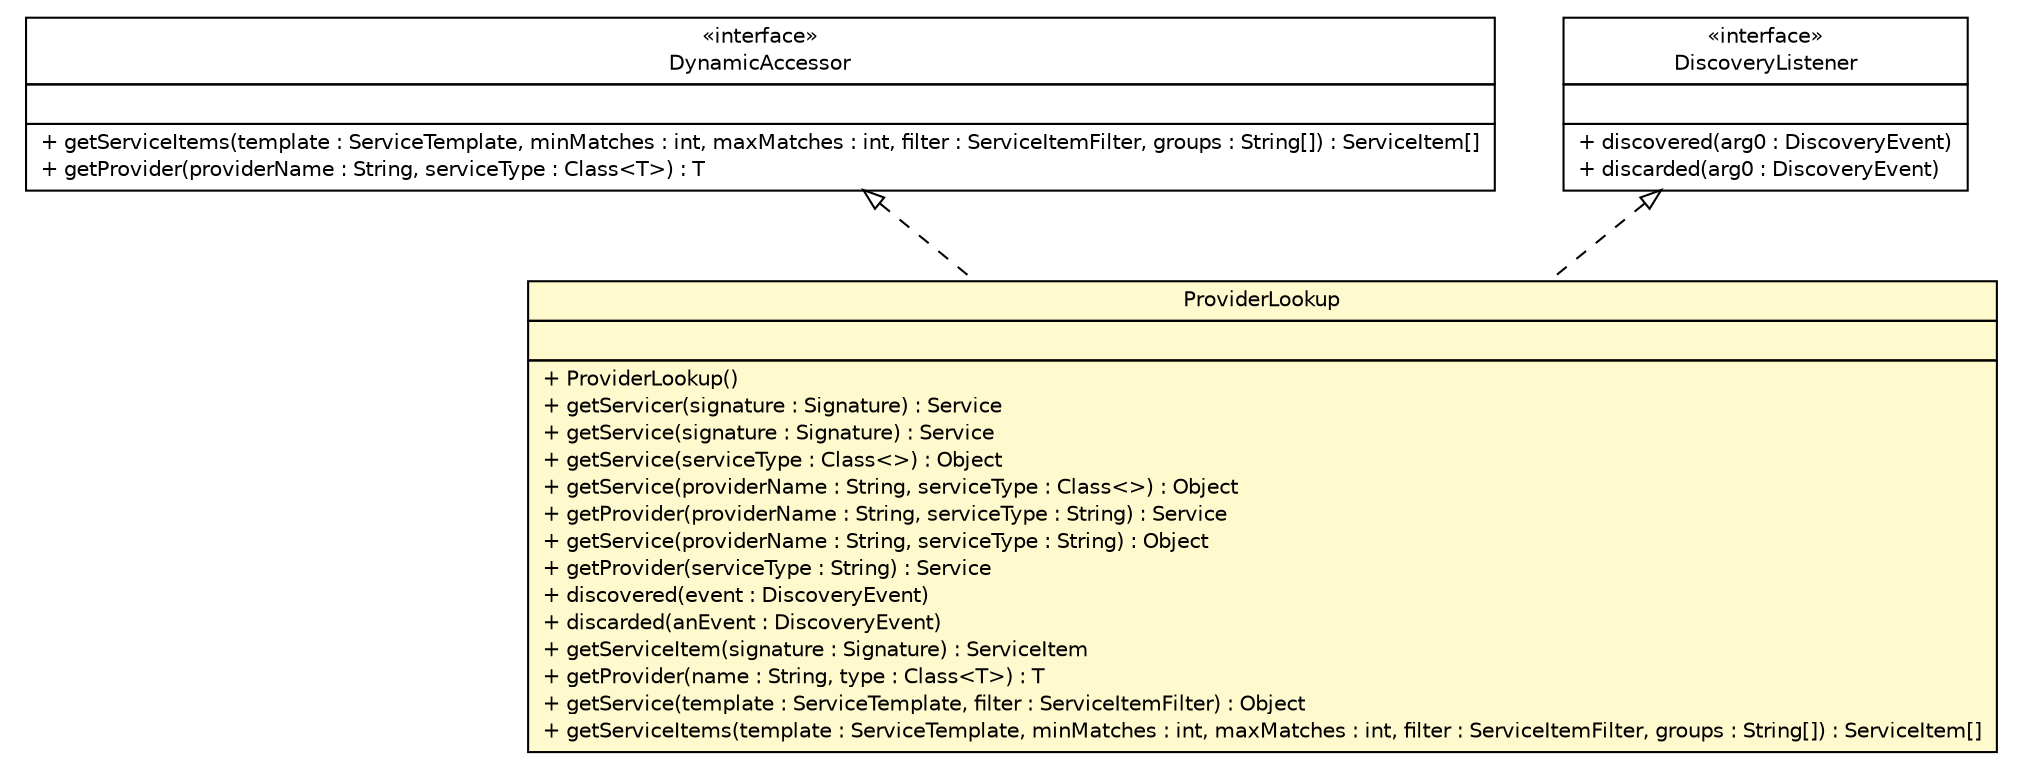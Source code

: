 #!/usr/local/bin/dot
#
# Class diagram 
# Generated by UMLGraph version R5_6 (http://www.umlgraph.org/)
#

digraph G {
	edge [fontname="Helvetica",fontsize=10,labelfontname="Helvetica",labelfontsize=10];
	node [fontname="Helvetica",fontsize=10,shape=plaintext];
	nodesep=0.25;
	ranksep=0.5;
	// sorcer.util.ProviderLookup
	c408553 [label=<<table title="sorcer.util.ProviderLookup" border="0" cellborder="1" cellspacing="0" cellpadding="2" port="p" bgcolor="lemonChiffon" href="./ProviderLookup.html">
		<tr><td><table border="0" cellspacing="0" cellpadding="1">
<tr><td align="center" balign="center"> ProviderLookup </td></tr>
		</table></td></tr>
		<tr><td><table border="0" cellspacing="0" cellpadding="1">
<tr><td align="left" balign="left">  </td></tr>
		</table></td></tr>
		<tr><td><table border="0" cellspacing="0" cellpadding="1">
<tr><td align="left" balign="left"> + ProviderLookup() </td></tr>
<tr><td align="left" balign="left"> + getServicer(signature : Signature) : Service </td></tr>
<tr><td align="left" balign="left"> + getService(signature : Signature) : Service </td></tr>
<tr><td align="left" balign="left"> + getService(serviceType : Class&lt;&gt;) : Object </td></tr>
<tr><td align="left" balign="left"> + getService(providerName : String, serviceType : Class&lt;&gt;) : Object </td></tr>
<tr><td align="left" balign="left"> + getProvider(providerName : String, serviceType : String) : Service </td></tr>
<tr><td align="left" balign="left"> + getService(providerName : String, serviceType : String) : Object </td></tr>
<tr><td align="left" balign="left"> + getProvider(serviceType : String) : Service </td></tr>
<tr><td align="left" balign="left"> + discovered(event : DiscoveryEvent) </td></tr>
<tr><td align="left" balign="left"> + discarded(anEvent : DiscoveryEvent) </td></tr>
<tr><td align="left" balign="left"> + getServiceItem(signature : Signature) : ServiceItem </td></tr>
<tr><td align="left" balign="left"> + getProvider(name : String, type : Class&lt;T&gt;) : T </td></tr>
<tr><td align="left" balign="left"> + getService(template : ServiceTemplate, filter : ServiceItemFilter) : Object </td></tr>
<tr><td align="left" balign="left"> + getServiceItems(template : ServiceTemplate, minMatches : int, maxMatches : int, filter : ServiceItemFilter, groups : String[]) : ServiceItem[] </td></tr>
		</table></td></tr>
		</table>>, URL="./ProviderLookup.html", fontname="Helvetica", fontcolor="black", fontsize=10.0];
	// sorcer.service.DynamicAccessor
	c408633 [label=<<table title="sorcer.service.DynamicAccessor" border="0" cellborder="1" cellspacing="0" cellpadding="2" port="p" href="../service/DynamicAccessor.html">
		<tr><td><table border="0" cellspacing="0" cellpadding="1">
<tr><td align="center" balign="center"> &#171;interface&#187; </td></tr>
<tr><td align="center" balign="center"> DynamicAccessor </td></tr>
		</table></td></tr>
		<tr><td><table border="0" cellspacing="0" cellpadding="1">
<tr><td align="left" balign="left">  </td></tr>
		</table></td></tr>
		<tr><td><table border="0" cellspacing="0" cellpadding="1">
<tr><td align="left" balign="left"> + getServiceItems(template : ServiceTemplate, minMatches : int, maxMatches : int, filter : ServiceItemFilter, groups : String[]) : ServiceItem[] </td></tr>
<tr><td align="left" balign="left"> + getProvider(providerName : String, serviceType : Class&lt;T&gt;) : T </td></tr>
		</table></td></tr>
		</table>>, URL="../service/DynamicAccessor.html", fontname="Helvetica", fontcolor="black", fontsize=10.0];
	//sorcer.util.ProviderLookup implements net.jini.discovery.DiscoveryListener
	c409227:p -> c408553:p [dir=back,arrowtail=empty,style=dashed];
	//sorcer.util.ProviderLookup implements sorcer.service.DynamicAccessor
	c408633:p -> c408553:p [dir=back,arrowtail=empty,style=dashed];
	// net.jini.discovery.DiscoveryListener
	c409227 [label=<<table title="net.jini.discovery.DiscoveryListener" border="0" cellborder="1" cellspacing="0" cellpadding="2" port="p" href="https://river.apache.org/doc/api/net/jini/discovery/DiscoveryListener.html">
		<tr><td><table border="0" cellspacing="0" cellpadding="1">
<tr><td align="center" balign="center"> &#171;interface&#187; </td></tr>
<tr><td align="center" balign="center"> DiscoveryListener </td></tr>
		</table></td></tr>
		<tr><td><table border="0" cellspacing="0" cellpadding="1">
<tr><td align="left" balign="left">  </td></tr>
		</table></td></tr>
		<tr><td><table border="0" cellspacing="0" cellpadding="1">
<tr><td align="left" balign="left"> + discovered(arg0 : DiscoveryEvent) </td></tr>
<tr><td align="left" balign="left"> + discarded(arg0 : DiscoveryEvent) </td></tr>
		</table></td></tr>
		</table>>, URL="https://river.apache.org/doc/api/net/jini/discovery/DiscoveryListener.html", fontname="Helvetica", fontcolor="black", fontsize=10.0];
}

